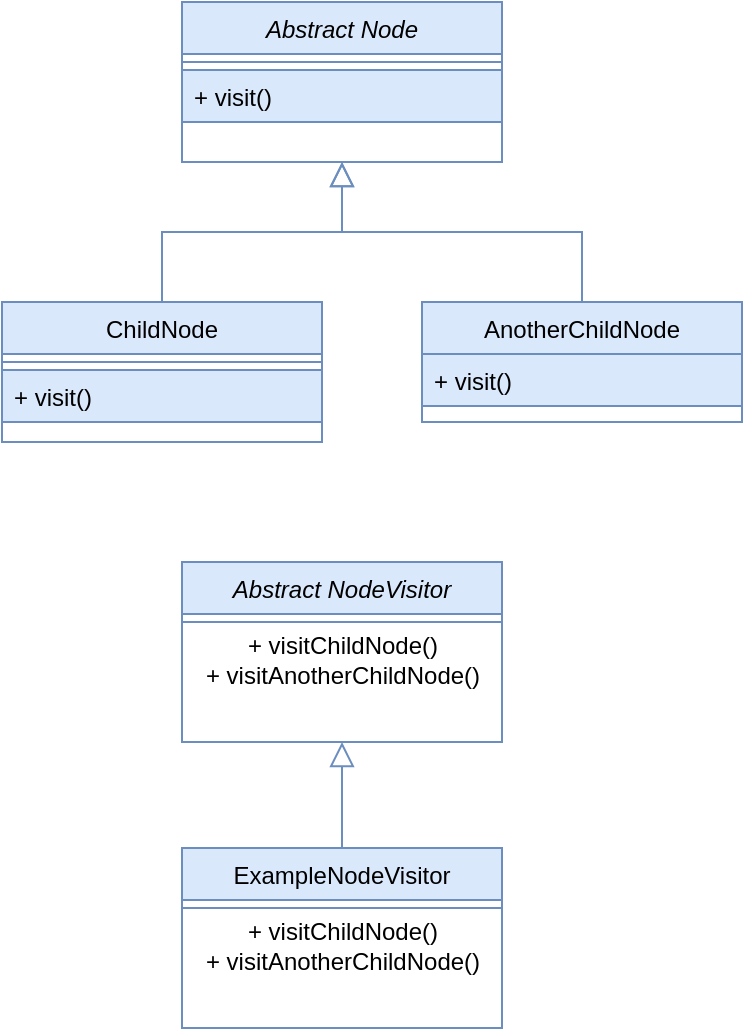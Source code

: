 <mxfile version="16.6.4" type="github">
  <diagram id="aIpru6_UKGU4cwg-loLv" name="Page-1">
    <mxGraphModel dx="1186" dy="738" grid="1" gridSize="10" guides="1" tooltips="1" connect="1" arrows="1" fold="1" page="1" pageScale="1" pageWidth="850" pageHeight="1100" math="0" shadow="0">
      <root>
        <mxCell id="0" />
        <mxCell id="1" parent="0" />
        <mxCell id="q1SBEwzwmFROYDdi4tQF-1" value="Abstract Node" style="swimlane;fontStyle=2;align=center;verticalAlign=top;childLayout=stackLayout;horizontal=1;startSize=26;horizontalStack=0;resizeParent=1;resizeLast=0;collapsible=1;marginBottom=0;rounded=0;shadow=0;strokeWidth=1;fillColor=#dae8fc;strokeColor=#6c8ebf;" vertex="1" parent="1">
          <mxGeometry x="220" y="120" width="160" height="80" as="geometry">
            <mxRectangle x="230" y="140" width="160" height="26" as="alternateBounds" />
          </mxGeometry>
        </mxCell>
        <mxCell id="q1SBEwzwmFROYDdi4tQF-2" value="" style="line;html=1;strokeWidth=1;align=left;verticalAlign=middle;spacingTop=-1;spacingLeft=3;spacingRight=3;rotatable=0;labelPosition=right;points=[];portConstraint=eastwest;fillColor=#dae8fc;strokeColor=#6c8ebf;" vertex="1" parent="q1SBEwzwmFROYDdi4tQF-1">
          <mxGeometry y="26" width="160" height="8" as="geometry" />
        </mxCell>
        <mxCell id="q1SBEwzwmFROYDdi4tQF-3" value="+ visit()" style="text;align=left;verticalAlign=top;spacingLeft=4;spacingRight=4;overflow=hidden;rotatable=0;points=[[0,0.5],[1,0.5]];portConstraint=eastwest;fillColor=#dae8fc;strokeColor=#6c8ebf;" vertex="1" parent="q1SBEwzwmFROYDdi4tQF-1">
          <mxGeometry y="34" width="160" height="26" as="geometry" />
        </mxCell>
        <mxCell id="q1SBEwzwmFROYDdi4tQF-4" value="ChildNode" style="swimlane;fontStyle=0;align=center;verticalAlign=top;childLayout=stackLayout;horizontal=1;startSize=26;horizontalStack=0;resizeParent=1;resizeLast=0;collapsible=1;marginBottom=0;rounded=0;shadow=0;strokeWidth=1;fillColor=#dae8fc;strokeColor=#6c8ebf;" vertex="1" parent="1">
          <mxGeometry x="130" y="270" width="160" height="70" as="geometry">
            <mxRectangle x="130" y="380" width="160" height="26" as="alternateBounds" />
          </mxGeometry>
        </mxCell>
        <mxCell id="q1SBEwzwmFROYDdi4tQF-5" value="" style="line;html=1;strokeWidth=1;align=left;verticalAlign=middle;spacingTop=-1;spacingLeft=3;spacingRight=3;rotatable=0;labelPosition=right;points=[];portConstraint=eastwest;fillColor=#dae8fc;strokeColor=#6c8ebf;" vertex="1" parent="q1SBEwzwmFROYDdi4tQF-4">
          <mxGeometry y="26" width="160" height="8" as="geometry" />
        </mxCell>
        <mxCell id="q1SBEwzwmFROYDdi4tQF-6" value="+ visit()" style="text;align=left;verticalAlign=top;spacingLeft=4;spacingRight=4;overflow=hidden;rotatable=0;points=[[0,0.5],[1,0.5]];portConstraint=eastwest;fillColor=#dae8fc;strokeColor=#6c8ebf;" vertex="1" parent="q1SBEwzwmFROYDdi4tQF-4">
          <mxGeometry y="34" width="160" height="26" as="geometry" />
        </mxCell>
        <mxCell id="q1SBEwzwmFROYDdi4tQF-7" value="" style="endArrow=block;endSize=10;endFill=0;shadow=0;strokeWidth=1;rounded=0;edgeStyle=elbowEdgeStyle;elbow=vertical;fillColor=#dae8fc;strokeColor=#6c8ebf;" edge="1" parent="1" source="q1SBEwzwmFROYDdi4tQF-4" target="q1SBEwzwmFROYDdi4tQF-1">
          <mxGeometry width="160" relative="1" as="geometry">
            <mxPoint x="200" y="203" as="sourcePoint" />
            <mxPoint x="200" y="203" as="targetPoint" />
          </mxGeometry>
        </mxCell>
        <mxCell id="q1SBEwzwmFROYDdi4tQF-8" value="AnotherChildNode" style="swimlane;fontStyle=0;align=center;verticalAlign=top;childLayout=stackLayout;horizontal=1;startSize=26;horizontalStack=0;resizeParent=1;resizeLast=0;collapsible=1;marginBottom=0;rounded=0;shadow=0;strokeWidth=1;fillColor=#dae8fc;strokeColor=#6c8ebf;" vertex="1" parent="1">
          <mxGeometry x="340" y="270" width="160" height="60" as="geometry">
            <mxRectangle x="340" y="380" width="170" height="26" as="alternateBounds" />
          </mxGeometry>
        </mxCell>
        <mxCell id="q1SBEwzwmFROYDdi4tQF-9" value="" style="line;html=1;strokeWidth=1;align=left;verticalAlign=middle;spacingTop=-1;spacingLeft=3;spacingRight=3;rotatable=0;labelPosition=right;points=[];portConstraint=eastwest;fillColor=#dae8fc;strokeColor=#6c8ebf;" vertex="1" parent="q1SBEwzwmFROYDdi4tQF-8">
          <mxGeometry y="26" width="160" height="8" as="geometry" />
        </mxCell>
        <mxCell id="q1SBEwzwmFROYDdi4tQF-10" value="" style="endArrow=block;endSize=10;endFill=0;shadow=0;strokeWidth=1;rounded=0;edgeStyle=elbowEdgeStyle;elbow=vertical;fillColor=#dae8fc;strokeColor=#6c8ebf;" edge="1" parent="1" source="q1SBEwzwmFROYDdi4tQF-8" target="q1SBEwzwmFROYDdi4tQF-1">
          <mxGeometry width="160" relative="1" as="geometry">
            <mxPoint x="210" y="373" as="sourcePoint" />
            <mxPoint x="310" y="271" as="targetPoint" />
          </mxGeometry>
        </mxCell>
        <mxCell id="q1SBEwzwmFROYDdi4tQF-11" value="+ visit()" style="text;align=left;verticalAlign=top;spacingLeft=4;spacingRight=4;overflow=hidden;rotatable=0;points=[[0,0.5],[1,0.5]];portConstraint=eastwest;fillColor=#dae8fc;strokeColor=#6c8ebf;" vertex="1" parent="1">
          <mxGeometry x="340" y="296" width="160" height="26" as="geometry" />
        </mxCell>
        <mxCell id="q1SBEwzwmFROYDdi4tQF-12" value="Abstract NodeVisitor" style="swimlane;fontStyle=2;align=center;verticalAlign=top;childLayout=stackLayout;horizontal=1;startSize=26;horizontalStack=0;resizeParent=1;resizeLast=0;collapsible=1;marginBottom=0;rounded=0;shadow=0;strokeWidth=1;fillColor=#dae8fc;strokeColor=#6c8ebf;" vertex="1" parent="1">
          <mxGeometry x="220" y="400" width="160" height="90" as="geometry">
            <mxRectangle x="230" y="140" width="160" height="26" as="alternateBounds" />
          </mxGeometry>
        </mxCell>
        <mxCell id="q1SBEwzwmFROYDdi4tQF-13" value="" style="line;html=1;strokeWidth=1;align=left;verticalAlign=middle;spacingTop=-1;spacingLeft=3;spacingRight=3;rotatable=0;labelPosition=right;points=[];portConstraint=eastwest;fillColor=#dae8fc;strokeColor=#6c8ebf;" vertex="1" parent="q1SBEwzwmFROYDdi4tQF-12">
          <mxGeometry y="26" width="160" height="8" as="geometry" />
        </mxCell>
        <mxCell id="q1SBEwzwmFROYDdi4tQF-15" value="&lt;span style=&quot;text-align: left&quot;&gt;+ visitChildNode()&lt;/span&gt;&lt;br style=&quot;padding: 0px ; margin: 0px ; text-align: left&quot;&gt;&lt;span style=&quot;text-align: left&quot;&gt;+ visitAnotherChildNode()&lt;/span&gt;" style="text;html=1;resizable=0;autosize=1;align=center;verticalAlign=middle;points=[];fillColor=none;strokeColor=none;rounded=0;" vertex="1" parent="q1SBEwzwmFROYDdi4tQF-12">
          <mxGeometry y="34" width="160" height="30" as="geometry" />
        </mxCell>
        <mxCell id="q1SBEwzwmFROYDdi4tQF-16" value="ExampleNodeVisitor" style="swimlane;fontStyle=0;align=center;verticalAlign=top;childLayout=stackLayout;horizontal=1;startSize=26;horizontalStack=0;resizeParent=1;resizeLast=0;collapsible=1;marginBottom=0;rounded=0;shadow=0;strokeWidth=1;fillColor=#dae8fc;strokeColor=#6c8ebf;" vertex="1" parent="1">
          <mxGeometry x="220" y="543" width="160" height="90" as="geometry">
            <mxRectangle x="230" y="140" width="160" height="26" as="alternateBounds" />
          </mxGeometry>
        </mxCell>
        <mxCell id="q1SBEwzwmFROYDdi4tQF-17" value="" style="line;html=1;strokeWidth=1;align=left;verticalAlign=middle;spacingTop=-1;spacingLeft=3;spacingRight=3;rotatable=0;labelPosition=right;points=[];portConstraint=eastwest;fillColor=#dae8fc;strokeColor=#6c8ebf;" vertex="1" parent="q1SBEwzwmFROYDdi4tQF-16">
          <mxGeometry y="26" width="160" height="8" as="geometry" />
        </mxCell>
        <mxCell id="q1SBEwzwmFROYDdi4tQF-18" value="&lt;span style=&quot;text-align: left&quot;&gt;+ visitChildNode()&lt;/span&gt;&lt;br style=&quot;padding: 0px ; margin: 0px ; text-align: left&quot;&gt;&lt;span style=&quot;text-align: left&quot;&gt;+ visitAnotherChildNode()&lt;/span&gt;" style="text;html=1;resizable=0;autosize=1;align=center;verticalAlign=middle;points=[];fillColor=none;strokeColor=none;rounded=0;" vertex="1" parent="q1SBEwzwmFROYDdi4tQF-16">
          <mxGeometry y="34" width="160" height="30" as="geometry" />
        </mxCell>
        <mxCell id="q1SBEwzwmFROYDdi4tQF-20" value="" style="endArrow=block;endSize=10;endFill=0;shadow=0;strokeWidth=1;rounded=0;edgeStyle=elbowEdgeStyle;elbow=vertical;fillColor=#dae8fc;strokeColor=#6c8ebf;exitX=0.5;exitY=0;exitDx=0;exitDy=0;" edge="1" parent="1" source="q1SBEwzwmFROYDdi4tQF-16">
          <mxGeometry width="160" relative="1" as="geometry">
            <mxPoint x="420" y="560" as="sourcePoint" />
            <mxPoint x="300" y="490" as="targetPoint" />
          </mxGeometry>
        </mxCell>
      </root>
    </mxGraphModel>
  </diagram>
</mxfile>
